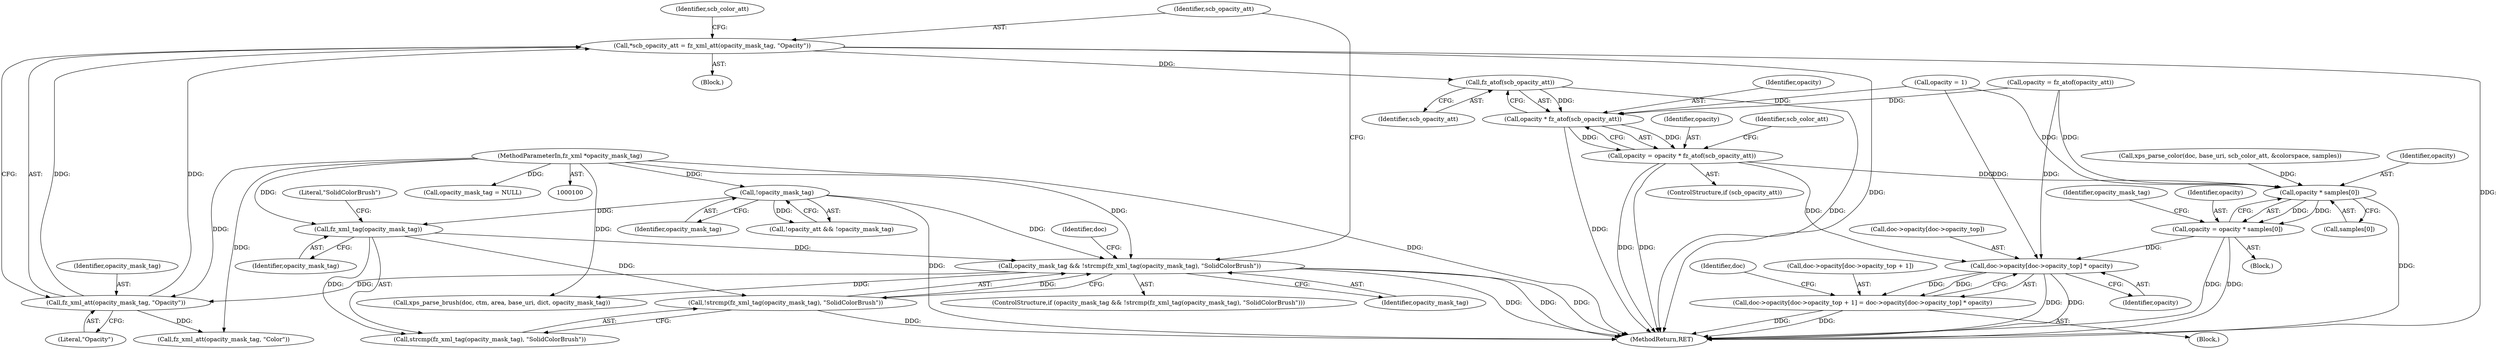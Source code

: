 digraph "0_ghostscript_60dabde18d7fe12b19da8b509bdfee9cc886aafc@pointer" {
"1000136" [label="(Call,*scb_opacity_att = fz_xml_att(opacity_mask_tag, \"Opacity\"))"];
"1000138" [label="(Call,fz_xml_att(opacity_mask_tag, \"Opacity\"))"];
"1000127" [label="(Call,opacity_mask_tag && !strcmp(fz_xml_tag(opacity_mask_tag), \"SolidColorBrush\"))"];
"1000131" [label="(Call,fz_xml_tag(opacity_mask_tag))"];
"1000114" [label="(Call,!opacity_mask_tag)"];
"1000107" [label="(MethodParameterIn,fz_xml *opacity_mask_tag)"];
"1000129" [label="(Call,!strcmp(fz_xml_tag(opacity_mask_tag), \"SolidColorBrush\"))"];
"1000153" [label="(Call,fz_atof(scb_opacity_att))"];
"1000151" [label="(Call,opacity * fz_atof(scb_opacity_att))"];
"1000149" [label="(Call,opacity = opacity * fz_atof(scb_opacity_att))"];
"1000169" [label="(Call,opacity * samples[0])"];
"1000167" [label="(Call,opacity = opacity * samples[0])"];
"1000199" [label="(Call,doc->opacity[doc->opacity_top] * opacity)"];
"1000189" [label="(Call,doc->opacity[doc->opacity_top + 1] = doc->opacity[doc->opacity_top] * opacity)"];
"1000188" [label="(Block,)"];
"1000154" [label="(Identifier,scb_opacity_att)"];
"1000149" [label="(Call,opacity = opacity * fz_atof(scb_opacity_att))"];
"1000210" [label="(Identifier,doc)"];
"1000117" [label="(Call,opacity = 1)"];
"1000137" [label="(Identifier,scb_opacity_att)"];
"1000181" [label="(Identifier,doc)"];
"1000175" [label="(Identifier,opacity_mask_tag)"];
"1000130" [label="(Call,strcmp(fz_xml_tag(opacity_mask_tag), \"SolidColorBrush\"))"];
"1000111" [label="(Call,!opacity_att && !opacity_mask_tag)"];
"1000190" [label="(Call,doc->opacity[doc->opacity_top + 1])"];
"1000140" [label="(Literal,\"Opacity\")"];
"1000122" [label="(Call,opacity = fz_atof(opacity_att))"];
"1000168" [label="(Identifier,opacity)"];
"1000144" [label="(Call,fz_xml_att(opacity_mask_tag, \"Color\"))"];
"1000153" [label="(Call,fz_atof(scb_opacity_att))"];
"1000150" [label="(Identifier,opacity)"];
"1000127" [label="(Call,opacity_mask_tag && !strcmp(fz_xml_tag(opacity_mask_tag), \"SolidColorBrush\"))"];
"1000107" [label="(MethodParameterIn,fz_xml *opacity_mask_tag)"];
"1000151" [label="(Call,opacity * fz_atof(scb_opacity_att))"];
"1000171" [label="(Call,samples[0])"];
"1000126" [label="(ControlStructure,if (opacity_mask_tag && !strcmp(fz_xml_tag(opacity_mask_tag), \"SolidColorBrush\")))"];
"1000189" [label="(Call,doc->opacity[doc->opacity_top + 1] = doc->opacity[doc->opacity_top] * opacity)"];
"1000160" [label="(Call,xps_parse_color(doc, base_uri, scb_color_att, &colorspace, samples))"];
"1000207" [label="(Identifier,opacity)"];
"1000115" [label="(Identifier,opacity_mask_tag)"];
"1000128" [label="(Identifier,opacity_mask_tag)"];
"1000200" [label="(Call,doc->opacity[doc->opacity_top])"];
"1000139" [label="(Identifier,opacity_mask_tag)"];
"1000114" [label="(Call,!opacity_mask_tag)"];
"1000169" [label="(Call,opacity * samples[0])"];
"1000170" [label="(Identifier,opacity)"];
"1000199" [label="(Call,doc->opacity[doc->opacity_top] * opacity)"];
"1000143" [label="(Identifier,scb_color_att)"];
"1000136" [label="(Call,*scb_opacity_att = fz_xml_att(opacity_mask_tag, \"Opacity\"))"];
"1000131" [label="(Call,fz_xml_tag(opacity_mask_tag))"];
"1000174" [label="(Call,opacity_mask_tag = NULL)"];
"1000132" [label="(Identifier,opacity_mask_tag)"];
"1000223" [label="(Call,xps_parse_brush(doc, ctm, area, base_uri, dict, opacity_mask_tag))"];
"1000133" [label="(Literal,\"SolidColorBrush\")"];
"1000157" [label="(Block,)"];
"1000167" [label="(Call,opacity = opacity * samples[0])"];
"1000152" [label="(Identifier,opacity)"];
"1000134" [label="(Block,)"];
"1000234" [label="(MethodReturn,RET)"];
"1000156" [label="(Identifier,scb_color_att)"];
"1000138" [label="(Call,fz_xml_att(opacity_mask_tag, \"Opacity\"))"];
"1000147" [label="(ControlStructure,if (scb_opacity_att))"];
"1000129" [label="(Call,!strcmp(fz_xml_tag(opacity_mask_tag), \"SolidColorBrush\"))"];
"1000136" -> "1000134"  [label="AST: "];
"1000136" -> "1000138"  [label="CFG: "];
"1000137" -> "1000136"  [label="AST: "];
"1000138" -> "1000136"  [label="AST: "];
"1000143" -> "1000136"  [label="CFG: "];
"1000136" -> "1000234"  [label="DDG: "];
"1000136" -> "1000234"  [label="DDG: "];
"1000138" -> "1000136"  [label="DDG: "];
"1000138" -> "1000136"  [label="DDG: "];
"1000136" -> "1000153"  [label="DDG: "];
"1000138" -> "1000140"  [label="CFG: "];
"1000139" -> "1000138"  [label="AST: "];
"1000140" -> "1000138"  [label="AST: "];
"1000127" -> "1000138"  [label="DDG: "];
"1000107" -> "1000138"  [label="DDG: "];
"1000138" -> "1000144"  [label="DDG: "];
"1000127" -> "1000126"  [label="AST: "];
"1000127" -> "1000128"  [label="CFG: "];
"1000127" -> "1000129"  [label="CFG: "];
"1000128" -> "1000127"  [label="AST: "];
"1000129" -> "1000127"  [label="AST: "];
"1000137" -> "1000127"  [label="CFG: "];
"1000181" -> "1000127"  [label="CFG: "];
"1000127" -> "1000234"  [label="DDG: "];
"1000127" -> "1000234"  [label="DDG: "];
"1000127" -> "1000234"  [label="DDG: "];
"1000131" -> "1000127"  [label="DDG: "];
"1000114" -> "1000127"  [label="DDG: "];
"1000107" -> "1000127"  [label="DDG: "];
"1000129" -> "1000127"  [label="DDG: "];
"1000127" -> "1000223"  [label="DDG: "];
"1000131" -> "1000130"  [label="AST: "];
"1000131" -> "1000132"  [label="CFG: "];
"1000132" -> "1000131"  [label="AST: "];
"1000133" -> "1000131"  [label="CFG: "];
"1000131" -> "1000129"  [label="DDG: "];
"1000131" -> "1000130"  [label="DDG: "];
"1000114" -> "1000131"  [label="DDG: "];
"1000107" -> "1000131"  [label="DDG: "];
"1000114" -> "1000111"  [label="AST: "];
"1000114" -> "1000115"  [label="CFG: "];
"1000115" -> "1000114"  [label="AST: "];
"1000111" -> "1000114"  [label="CFG: "];
"1000114" -> "1000234"  [label="DDG: "];
"1000114" -> "1000111"  [label="DDG: "];
"1000107" -> "1000114"  [label="DDG: "];
"1000107" -> "1000100"  [label="AST: "];
"1000107" -> "1000234"  [label="DDG: "];
"1000107" -> "1000144"  [label="DDG: "];
"1000107" -> "1000174"  [label="DDG: "];
"1000107" -> "1000223"  [label="DDG: "];
"1000129" -> "1000130"  [label="CFG: "];
"1000130" -> "1000129"  [label="AST: "];
"1000129" -> "1000234"  [label="DDG: "];
"1000153" -> "1000151"  [label="AST: "];
"1000153" -> "1000154"  [label="CFG: "];
"1000154" -> "1000153"  [label="AST: "];
"1000151" -> "1000153"  [label="CFG: "];
"1000153" -> "1000234"  [label="DDG: "];
"1000153" -> "1000151"  [label="DDG: "];
"1000151" -> "1000149"  [label="AST: "];
"1000152" -> "1000151"  [label="AST: "];
"1000149" -> "1000151"  [label="CFG: "];
"1000151" -> "1000234"  [label="DDG: "];
"1000151" -> "1000149"  [label="DDG: "];
"1000151" -> "1000149"  [label="DDG: "];
"1000122" -> "1000151"  [label="DDG: "];
"1000117" -> "1000151"  [label="DDG: "];
"1000149" -> "1000147"  [label="AST: "];
"1000150" -> "1000149"  [label="AST: "];
"1000156" -> "1000149"  [label="CFG: "];
"1000149" -> "1000234"  [label="DDG: "];
"1000149" -> "1000234"  [label="DDG: "];
"1000149" -> "1000169"  [label="DDG: "];
"1000149" -> "1000199"  [label="DDG: "];
"1000169" -> "1000167"  [label="AST: "];
"1000169" -> "1000171"  [label="CFG: "];
"1000170" -> "1000169"  [label="AST: "];
"1000171" -> "1000169"  [label="AST: "];
"1000167" -> "1000169"  [label="CFG: "];
"1000169" -> "1000234"  [label="DDG: "];
"1000169" -> "1000167"  [label="DDG: "];
"1000169" -> "1000167"  [label="DDG: "];
"1000122" -> "1000169"  [label="DDG: "];
"1000117" -> "1000169"  [label="DDG: "];
"1000160" -> "1000169"  [label="DDG: "];
"1000167" -> "1000157"  [label="AST: "];
"1000168" -> "1000167"  [label="AST: "];
"1000175" -> "1000167"  [label="CFG: "];
"1000167" -> "1000234"  [label="DDG: "];
"1000167" -> "1000234"  [label="DDG: "];
"1000167" -> "1000199"  [label="DDG: "];
"1000199" -> "1000189"  [label="AST: "];
"1000199" -> "1000207"  [label="CFG: "];
"1000200" -> "1000199"  [label="AST: "];
"1000207" -> "1000199"  [label="AST: "];
"1000189" -> "1000199"  [label="CFG: "];
"1000199" -> "1000234"  [label="DDG: "];
"1000199" -> "1000234"  [label="DDG: "];
"1000199" -> "1000189"  [label="DDG: "];
"1000199" -> "1000189"  [label="DDG: "];
"1000122" -> "1000199"  [label="DDG: "];
"1000117" -> "1000199"  [label="DDG: "];
"1000189" -> "1000188"  [label="AST: "];
"1000190" -> "1000189"  [label="AST: "];
"1000210" -> "1000189"  [label="CFG: "];
"1000189" -> "1000234"  [label="DDG: "];
"1000189" -> "1000234"  [label="DDG: "];
}
